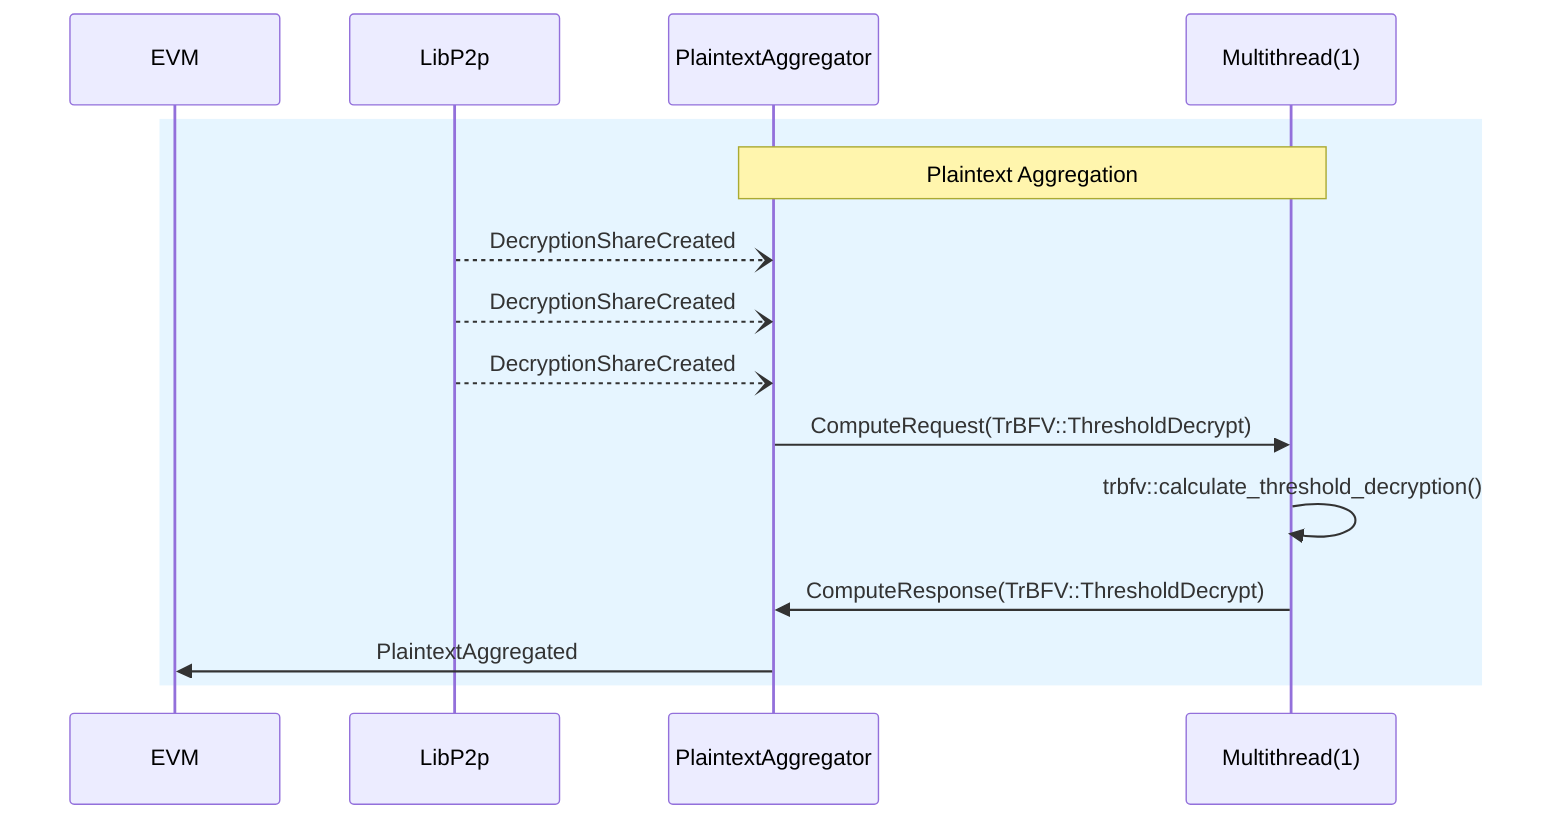 sequenceDiagram
  participant E as EVM
  participant L as LibP2p
  participant P as PlaintextAggregator
  participant M as Multithread(1)

  rect rgb(230, 245, 255)
    Note over P, M: Plaintext Aggregation
    L --) P: DecryptionShareCreated
    L --) P: DecryptionShareCreated
    L --) P: DecryptionShareCreated
    P ->> M: ComputeRequest(TrBFV::ThresholdDecrypt)
    M ->> M: trbfv::calculate_threshold_decryption()
    M ->> P: ComputeResponse(TrBFV::ThresholdDecrypt)
    P ->> E: PlaintextAggregated
  end
  autonumber